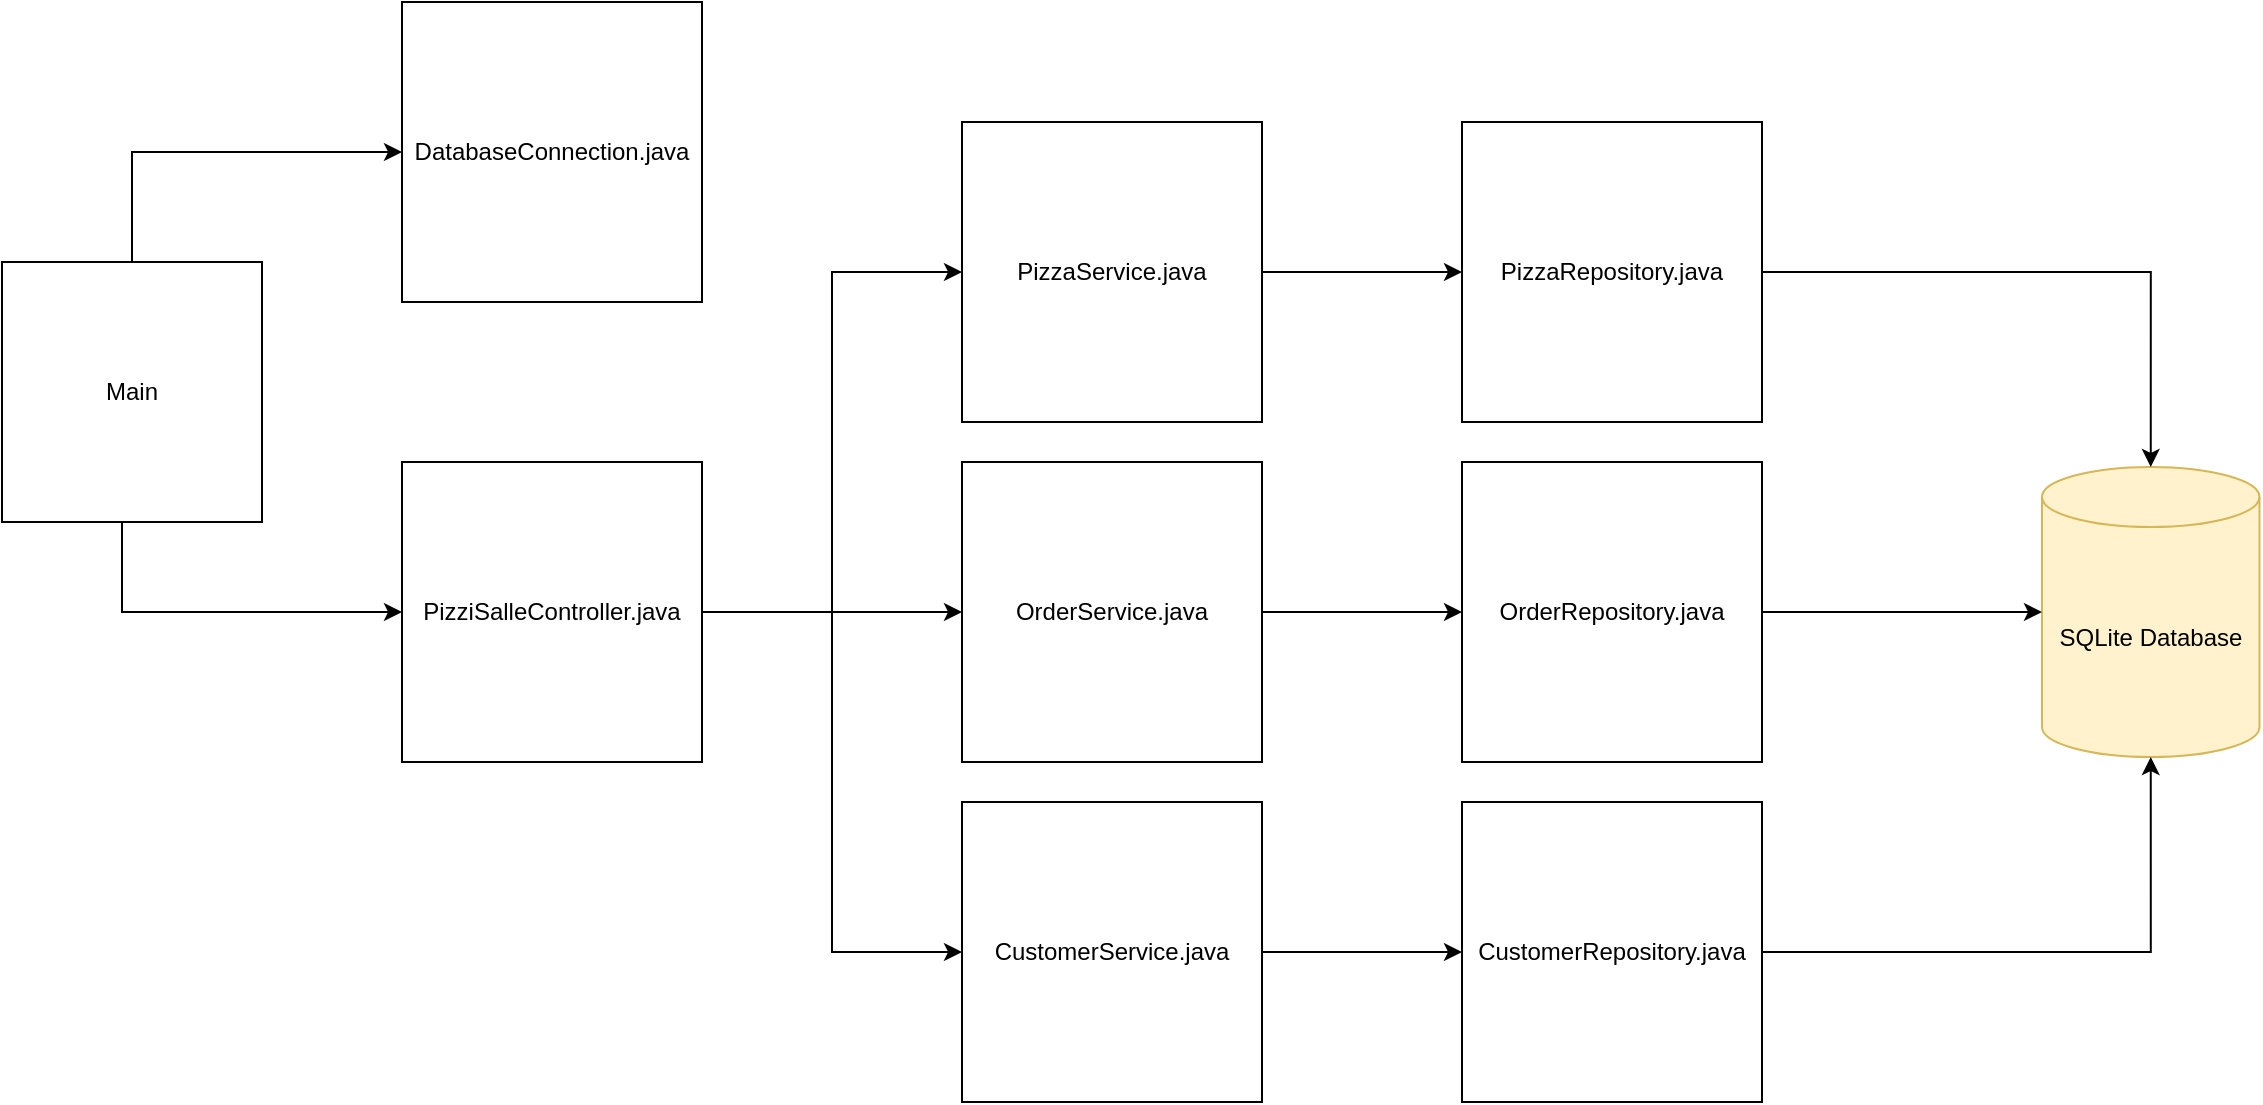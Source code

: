 <mxfile version="26.0.3">
  <diagram name="Página-1" id="L3_-emNJmfSVvR36wTrK">
    <mxGraphModel dx="1500" dy="796" grid="1" gridSize="10" guides="1" tooltips="1" connect="1" arrows="1" fold="1" page="1" pageScale="1" pageWidth="10000" pageHeight="10000" math="0" shadow="0">
      <root>
        <mxCell id="0" />
        <mxCell id="1" parent="0" />
        <mxCell id="S60mS1G7zOGSQ2Fgybnq-3" style="edgeStyle=orthogonalEdgeStyle;rounded=0;orthogonalLoop=1;jettySize=auto;html=1;entryX=0;entryY=0.5;entryDx=0;entryDy=0;" edge="1" parent="1" source="S60mS1G7zOGSQ2Fgybnq-1" target="S60mS1G7zOGSQ2Fgybnq-2">
          <mxGeometry relative="1" as="geometry">
            <Array as="points">
              <mxPoint x="405" y="175" />
            </Array>
          </mxGeometry>
        </mxCell>
        <mxCell id="S60mS1G7zOGSQ2Fgybnq-5" style="edgeStyle=orthogonalEdgeStyle;rounded=0;orthogonalLoop=1;jettySize=auto;html=1;entryX=0;entryY=0.5;entryDx=0;entryDy=0;" edge="1" parent="1" source="S60mS1G7zOGSQ2Fgybnq-1" target="S60mS1G7zOGSQ2Fgybnq-4">
          <mxGeometry relative="1" as="geometry">
            <Array as="points">
              <mxPoint x="400" y="405" />
            </Array>
          </mxGeometry>
        </mxCell>
        <mxCell id="S60mS1G7zOGSQ2Fgybnq-1" value="Main" style="whiteSpace=wrap;html=1;aspect=fixed;" vertex="1" parent="1">
          <mxGeometry x="340" y="230" width="130" height="130" as="geometry" />
        </mxCell>
        <mxCell id="S60mS1G7zOGSQ2Fgybnq-2" value="DatabaseConnection.java" style="whiteSpace=wrap;html=1;aspect=fixed;" vertex="1" parent="1">
          <mxGeometry x="540" y="100" width="150" height="150" as="geometry" />
        </mxCell>
        <mxCell id="S60mS1G7zOGSQ2Fgybnq-9" style="edgeStyle=orthogonalEdgeStyle;rounded=0;orthogonalLoop=1;jettySize=auto;html=1;entryX=0;entryY=0.5;entryDx=0;entryDy=0;" edge="1" parent="1" source="S60mS1G7zOGSQ2Fgybnq-4" target="S60mS1G7zOGSQ2Fgybnq-6">
          <mxGeometry relative="1" as="geometry" />
        </mxCell>
        <mxCell id="S60mS1G7zOGSQ2Fgybnq-10" style="edgeStyle=orthogonalEdgeStyle;rounded=0;orthogonalLoop=1;jettySize=auto;html=1;entryX=0;entryY=0.5;entryDx=0;entryDy=0;" edge="1" parent="1" source="S60mS1G7zOGSQ2Fgybnq-4" target="S60mS1G7zOGSQ2Fgybnq-7">
          <mxGeometry relative="1" as="geometry" />
        </mxCell>
        <mxCell id="S60mS1G7zOGSQ2Fgybnq-11" style="edgeStyle=orthogonalEdgeStyle;rounded=0;orthogonalLoop=1;jettySize=auto;html=1;entryX=0;entryY=0.5;entryDx=0;entryDy=0;" edge="1" parent="1" source="S60mS1G7zOGSQ2Fgybnq-4" target="S60mS1G7zOGSQ2Fgybnq-8">
          <mxGeometry relative="1" as="geometry" />
        </mxCell>
        <mxCell id="S60mS1G7zOGSQ2Fgybnq-4" value="PizziSalleController.java" style="whiteSpace=wrap;html=1;aspect=fixed;" vertex="1" parent="1">
          <mxGeometry x="540" y="330" width="150" height="150" as="geometry" />
        </mxCell>
        <mxCell id="S60mS1G7zOGSQ2Fgybnq-17" value="" style="edgeStyle=orthogonalEdgeStyle;rounded=0;orthogonalLoop=1;jettySize=auto;html=1;" edge="1" parent="1" source="S60mS1G7zOGSQ2Fgybnq-6" target="S60mS1G7zOGSQ2Fgybnq-12">
          <mxGeometry relative="1" as="geometry" />
        </mxCell>
        <mxCell id="S60mS1G7zOGSQ2Fgybnq-6" value="PizzaService.java" style="whiteSpace=wrap;html=1;aspect=fixed;" vertex="1" parent="1">
          <mxGeometry x="820" y="160" width="150" height="150" as="geometry" />
        </mxCell>
        <mxCell id="S60mS1G7zOGSQ2Fgybnq-16" value="" style="edgeStyle=orthogonalEdgeStyle;rounded=0;orthogonalLoop=1;jettySize=auto;html=1;" edge="1" parent="1" source="S60mS1G7zOGSQ2Fgybnq-7" target="S60mS1G7zOGSQ2Fgybnq-13">
          <mxGeometry relative="1" as="geometry" />
        </mxCell>
        <mxCell id="S60mS1G7zOGSQ2Fgybnq-7" value="OrderService.java" style="whiteSpace=wrap;html=1;aspect=fixed;" vertex="1" parent="1">
          <mxGeometry x="820" y="330" width="150" height="150" as="geometry" />
        </mxCell>
        <mxCell id="S60mS1G7zOGSQ2Fgybnq-15" value="" style="edgeStyle=orthogonalEdgeStyle;rounded=0;orthogonalLoop=1;jettySize=auto;html=1;" edge="1" parent="1" source="S60mS1G7zOGSQ2Fgybnq-8" target="S60mS1G7zOGSQ2Fgybnq-14">
          <mxGeometry relative="1" as="geometry" />
        </mxCell>
        <mxCell id="S60mS1G7zOGSQ2Fgybnq-8" value="CustomerService.java" style="whiteSpace=wrap;html=1;aspect=fixed;" vertex="1" parent="1">
          <mxGeometry x="820" y="500" width="150" height="150" as="geometry" />
        </mxCell>
        <mxCell id="S60mS1G7zOGSQ2Fgybnq-12" value="PizzaRepository.java" style="whiteSpace=wrap;html=1;aspect=fixed;" vertex="1" parent="1">
          <mxGeometry x="1070" y="160" width="150" height="150" as="geometry" />
        </mxCell>
        <mxCell id="S60mS1G7zOGSQ2Fgybnq-13" value="OrderRepository.java" style="whiteSpace=wrap;html=1;aspect=fixed;" vertex="1" parent="1">
          <mxGeometry x="1070" y="330" width="150" height="150" as="geometry" />
        </mxCell>
        <mxCell id="S60mS1G7zOGSQ2Fgybnq-14" value="CustomerRepository.java" style="whiteSpace=wrap;html=1;aspect=fixed;" vertex="1" parent="1">
          <mxGeometry x="1070" y="500" width="150" height="150" as="geometry" />
        </mxCell>
        <mxCell id="S60mS1G7zOGSQ2Fgybnq-18" value="SQLite Database" style="shape=cylinder3;whiteSpace=wrap;html=1;boundedLbl=1;backgroundOutline=1;size=15;fillColor=#fff2cc;strokeColor=#d6b656;" vertex="1" parent="1">
          <mxGeometry x="1360" y="332.5" width="108.75" height="145" as="geometry" />
        </mxCell>
        <mxCell id="S60mS1G7zOGSQ2Fgybnq-19" style="edgeStyle=orthogonalEdgeStyle;rounded=0;orthogonalLoop=1;jettySize=auto;html=1;entryX=0;entryY=0.5;entryDx=0;entryDy=0;entryPerimeter=0;" edge="1" parent="1" source="S60mS1G7zOGSQ2Fgybnq-13" target="S60mS1G7zOGSQ2Fgybnq-18">
          <mxGeometry relative="1" as="geometry" />
        </mxCell>
        <mxCell id="S60mS1G7zOGSQ2Fgybnq-20" style="edgeStyle=orthogonalEdgeStyle;rounded=0;orthogonalLoop=1;jettySize=auto;html=1;entryX=0.5;entryY=0;entryDx=0;entryDy=0;entryPerimeter=0;" edge="1" parent="1" source="S60mS1G7zOGSQ2Fgybnq-12" target="S60mS1G7zOGSQ2Fgybnq-18">
          <mxGeometry relative="1" as="geometry" />
        </mxCell>
        <mxCell id="S60mS1G7zOGSQ2Fgybnq-21" style="edgeStyle=orthogonalEdgeStyle;rounded=0;orthogonalLoop=1;jettySize=auto;html=1;entryX=0.5;entryY=1;entryDx=0;entryDy=0;entryPerimeter=0;" edge="1" parent="1" source="S60mS1G7zOGSQ2Fgybnq-14" target="S60mS1G7zOGSQ2Fgybnq-18">
          <mxGeometry relative="1" as="geometry" />
        </mxCell>
      </root>
    </mxGraphModel>
  </diagram>
</mxfile>
